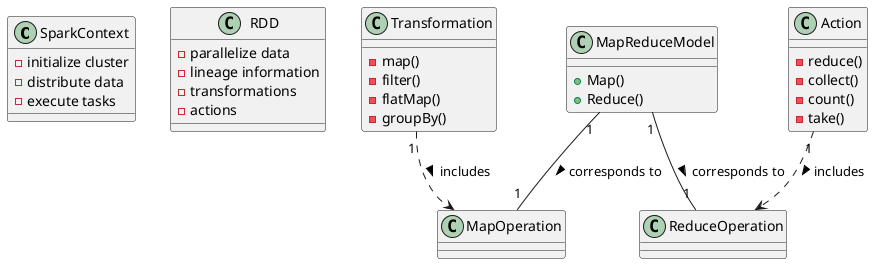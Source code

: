 @startuml
class SparkContext {
  - initialize cluster
  - distribute data
  - execute tasks
}

class RDD {
  - parallelize data
  - lineage information
  - transformations
  - actions
}

class Transformation {
  - map()
  - filter()
  - flatMap()
  - groupBy()
}

class Action {
  - reduce()
  - collect()
  - count()
  - take()
}

class MapReduceModel {
  + Map()
  + Reduce()
}

class MapOperation {
}

class ReduceOperation {
}

MapReduceModel "1" -- "1" MapOperation : corresponds to >
MapReduceModel "1" -- "1" ReduceOperation : corresponds to >
Transformation "1" ..> MapOperation : includes >
Action "1" ..> ReduceOperation : includes >

@enduml
